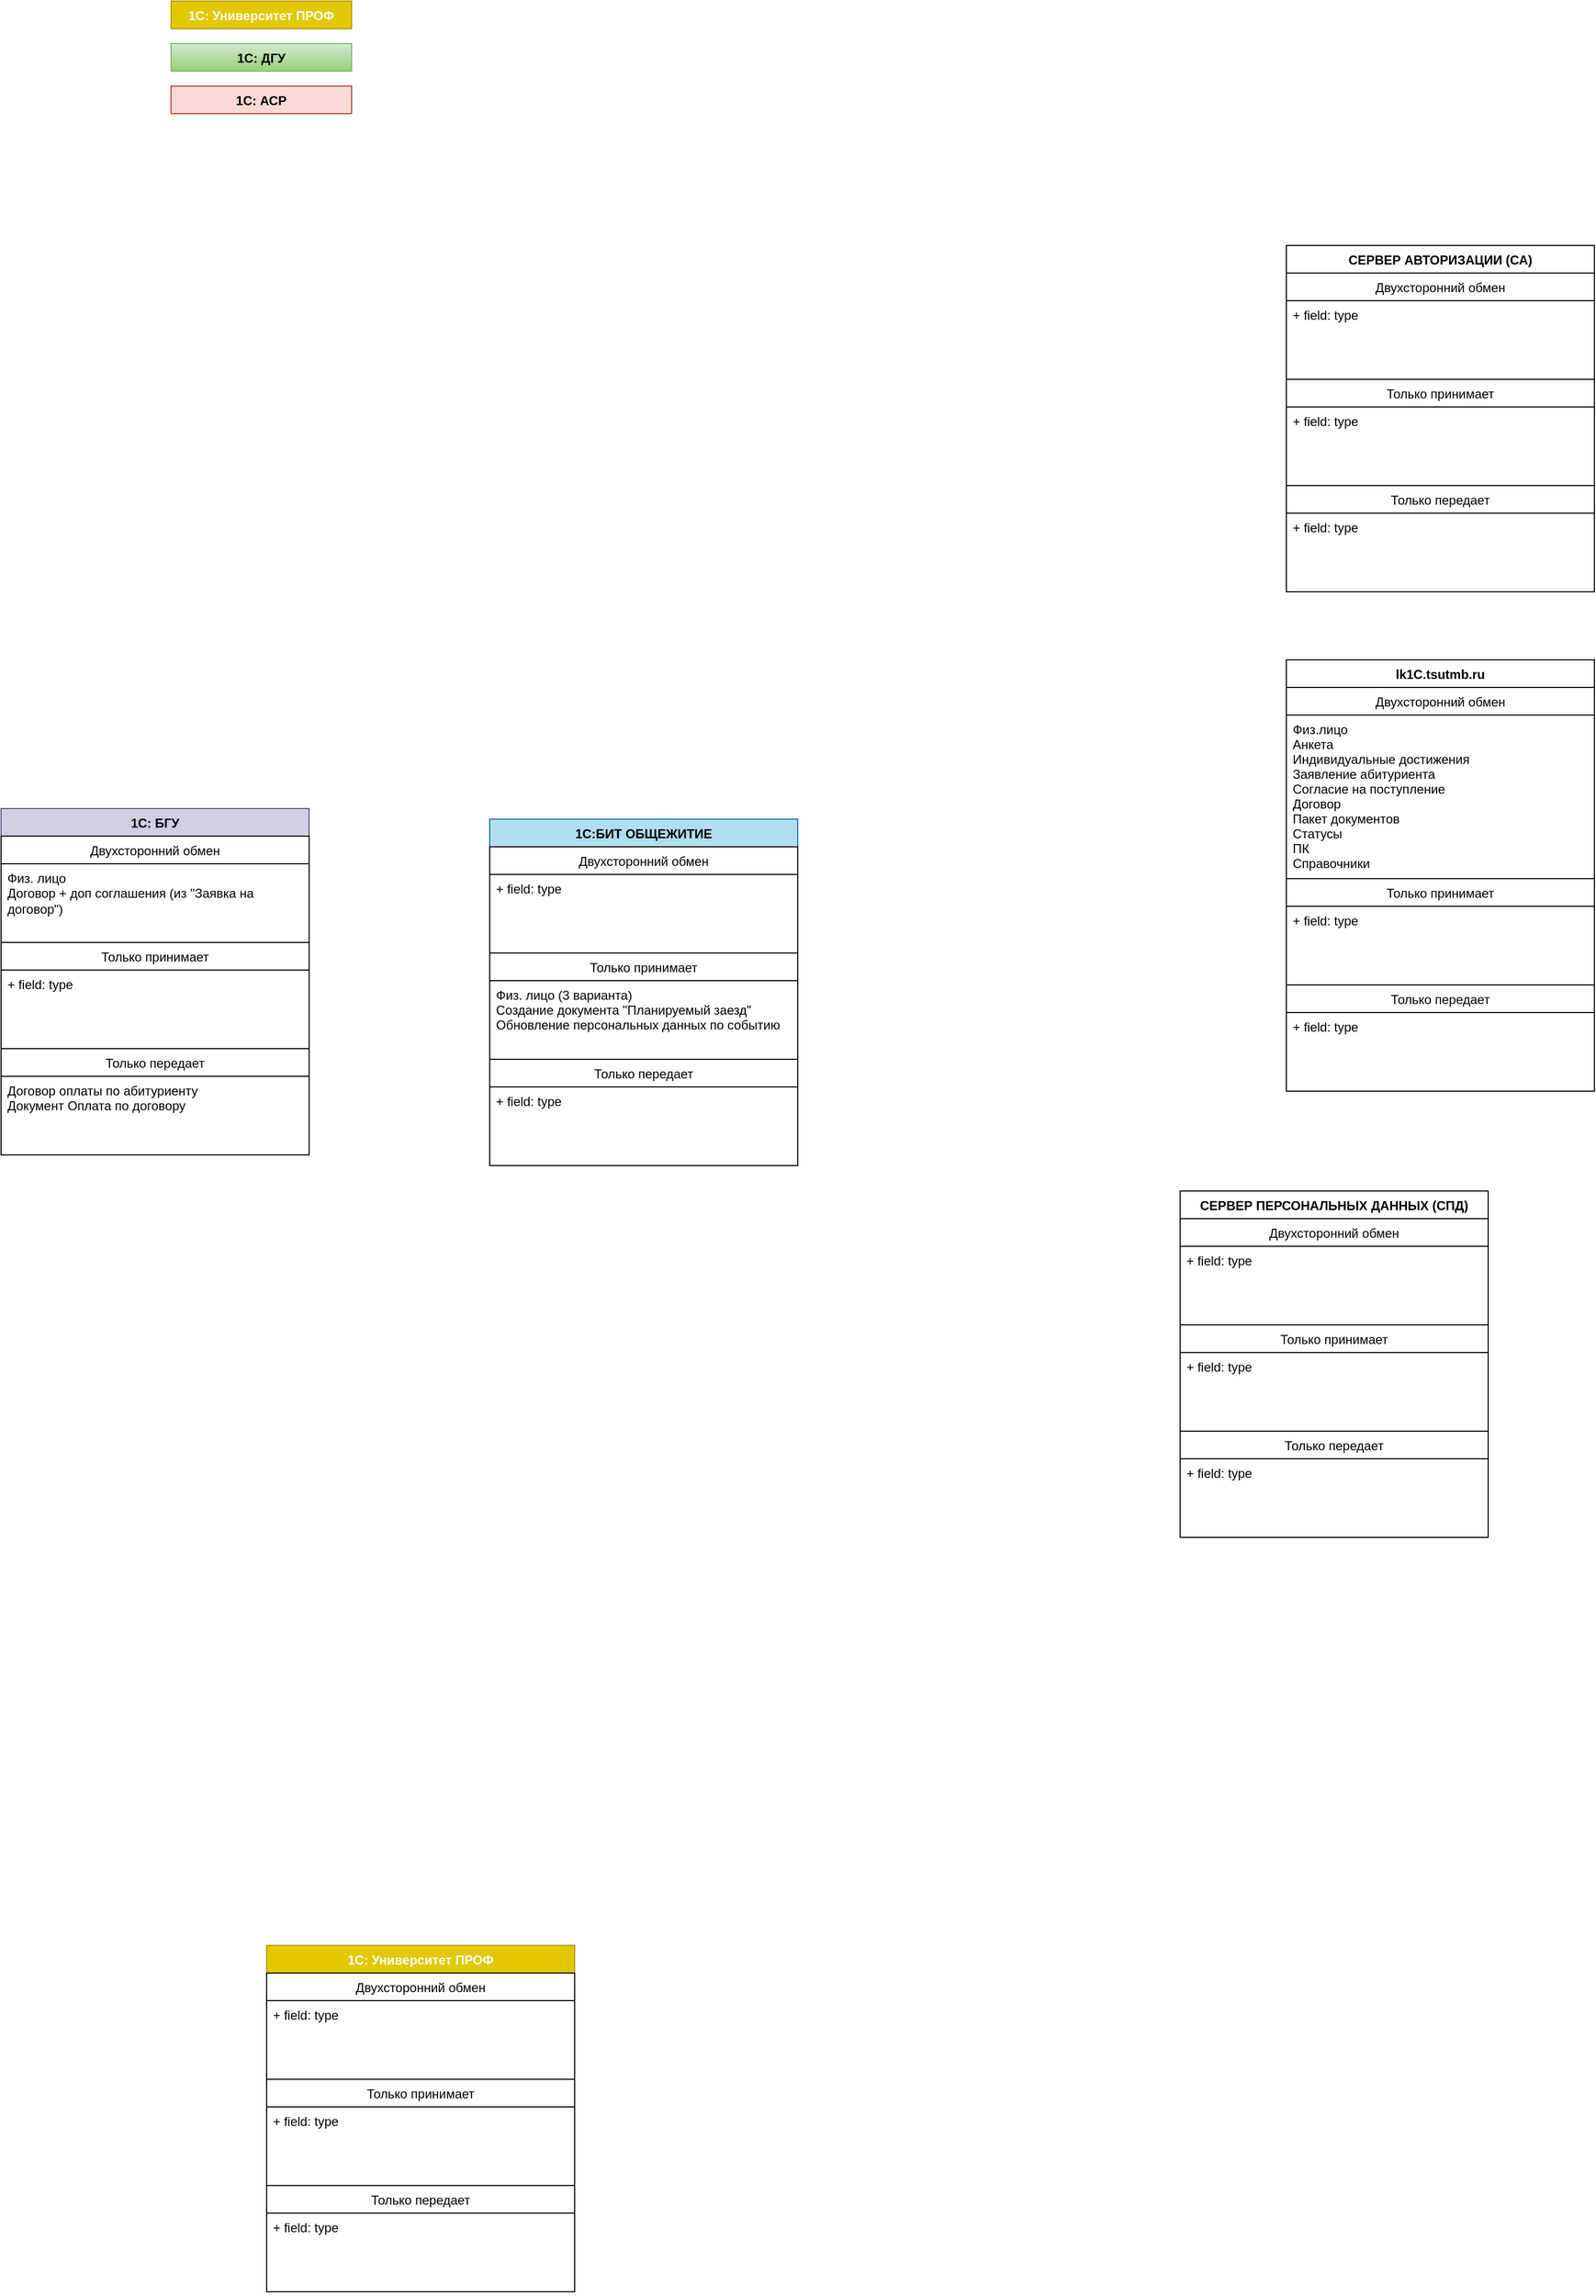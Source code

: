 <mxfile version="13.9.7" type="github"><diagram id="dlPyGVZWOMXmCcsLipJ7" name="Page-1"><mxGraphModel dx="981" dy="548" grid="1" gridSize="10" guides="1" tooltips="1" connect="1" arrows="1" fold="1" page="1" pageScale="1" pageWidth="827" pageHeight="1169" math="0" shadow="0"><root><mxCell id="0"/><mxCell id="1" parent="0"/><mxCell id="0HeMoX-j_anCmpWmwLnt-1" value="1C: Университет ПРОФ" style="swimlane;fontStyle=1;align=center;verticalAlign=top;childLayout=stackLayout;horizontal=1;startSize=26;horizontalStack=0;resizeParent=1;resizeParentMax=0;resizeLast=0;collapsible=1;marginBottom=0;fillColor=#e3c800;strokeColor=#B09500;fontColor=#ffffff;" vertex="1" collapsed="1" parent="1"><mxGeometry x="270" y="20" width="170" height="26" as="geometry"><mxRectangle x="530" y="10" width="290" height="326" as="alternateBounds"/></mxGeometry></mxCell><mxCell id="0HeMoX-j_anCmpWmwLnt-2" value="Двухсторонний обмен" style="swimlane;fontStyle=0;childLayout=stackLayout;horizontal=1;startSize=26;fillColor=none;horizontalStack=0;resizeParent=1;resizeParentMax=0;resizeLast=0;collapsible=1;marginBottom=0;" vertex="1" parent="0HeMoX-j_anCmpWmwLnt-1"><mxGeometry y="26" width="170" height="300" as="geometry"><mxRectangle y="26" width="290" height="26" as="alternateBounds"/></mxGeometry></mxCell><mxCell id="0HeMoX-j_anCmpWmwLnt-3" value="+ field: type" style="text;strokeColor=none;fillColor=none;align=left;verticalAlign=top;spacingLeft=4;spacingRight=4;overflow=hidden;rotatable=0;points=[[0,0.5],[1,0.5]];portConstraint=eastwest;" vertex="1" parent="0HeMoX-j_anCmpWmwLnt-2"><mxGeometry y="26" width="170" height="74" as="geometry"/></mxCell><mxCell id="0HeMoX-j_anCmpWmwLnt-4" value="Только принимает" style="swimlane;fontStyle=0;childLayout=stackLayout;horizontal=1;startSize=26;fillColor=none;horizontalStack=0;resizeParent=1;resizeParentMax=0;resizeLast=0;collapsible=1;marginBottom=0;" vertex="1" parent="0HeMoX-j_anCmpWmwLnt-2"><mxGeometry y="100" width="170" height="200" as="geometry"/></mxCell><mxCell id="0HeMoX-j_anCmpWmwLnt-5" value="+ field: type" style="text;strokeColor=none;fillColor=none;align=left;verticalAlign=top;spacingLeft=4;spacingRight=4;overflow=hidden;rotatable=0;points=[[0,0.5],[1,0.5]];portConstraint=eastwest;" vertex="1" parent="0HeMoX-j_anCmpWmwLnt-4"><mxGeometry y="26" width="170" height="74" as="geometry"/></mxCell><mxCell id="0HeMoX-j_anCmpWmwLnt-6" value="Только передает" style="swimlane;fontStyle=0;childLayout=stackLayout;horizontal=1;startSize=26;fillColor=none;horizontalStack=0;resizeParent=1;resizeParentMax=0;resizeLast=0;collapsible=1;marginBottom=0;" vertex="1" parent="0HeMoX-j_anCmpWmwLnt-4"><mxGeometry y="100" width="170" height="100" as="geometry"/></mxCell><mxCell id="0HeMoX-j_anCmpWmwLnt-7" value="+ field: type" style="text;strokeColor=none;fillColor=none;align=left;verticalAlign=top;spacingLeft=4;spacingRight=4;overflow=hidden;rotatable=0;points=[[0,0.5],[1,0.5]];portConstraint=eastwest;" vertex="1" parent="0HeMoX-j_anCmpWmwLnt-6"><mxGeometry y="26" width="170" height="74" as="geometry"/></mxCell><mxCell id="0HeMoX-j_anCmpWmwLnt-16" value="1С: ДГУ" style="swimlane;fontStyle=1;align=center;verticalAlign=top;childLayout=stackLayout;horizontal=1;startSize=26;horizontalStack=0;resizeParent=1;resizeParentMax=0;resizeLast=0;collapsible=1;marginBottom=0;gradientColor=#97d077;fillColor=#d5e8d4;strokeColor=#82b366;" vertex="1" collapsed="1" parent="1"><mxGeometry x="270" y="60" width="170" height="26" as="geometry"><mxRectangle x="530" y="50" width="290" height="356" as="alternateBounds"/></mxGeometry></mxCell><mxCell id="0HeMoX-j_anCmpWmwLnt-17" value="Двухсторонний обмен" style="swimlane;fontStyle=0;childLayout=stackLayout;horizontal=1;startSize=26;fillColor=none;horizontalStack=0;resizeParent=1;resizeParentMax=0;resizeLast=0;collapsible=1;marginBottom=0;" vertex="1" parent="0HeMoX-j_anCmpWmwLnt-16"><mxGeometry y="26" width="170" height="330" as="geometry"><mxRectangle y="26" width="290" height="26" as="alternateBounds"/></mxGeometry></mxCell><mxCell id="0HeMoX-j_anCmpWmwLnt-18" value="Приказы (подписание согласовани)&#10;Графики&#10;Подписание ЭЦП (Ректор) пакета документа по Образовательной программе &#10;" style="text;strokeColor=none;fillColor=none;align=left;verticalAlign=top;spacingLeft=4;spacingRight=4;overflow=hidden;rotatable=0;points=[[0,0.5],[1,0.5]];portConstraint=eastwest;whiteSpace=wrap;" vertex="1" parent="0HeMoX-j_anCmpWmwLnt-17"><mxGeometry y="26" width="170" height="104" as="geometry"/></mxCell><mxCell id="0HeMoX-j_anCmpWmwLnt-19" value="Только принимает" style="swimlane;fontStyle=0;childLayout=stackLayout;horizontal=1;startSize=26;fillColor=none;horizontalStack=0;resizeParent=1;resizeParentMax=0;resizeLast=0;collapsible=1;marginBottom=0;" vertex="1" parent="0HeMoX-j_anCmpWmwLnt-17"><mxGeometry y="130" width="170" height="200" as="geometry"/></mxCell><mxCell id="0HeMoX-j_anCmpWmwLnt-20" value="Выставление задач для МФЦ(для создания приказов)" style="text;strokeColor=none;fillColor=none;align=left;verticalAlign=top;spacingLeft=4;spacingRight=4;overflow=hidden;rotatable=0;points=[[0,0.5],[1,0.5]];portConstraint=eastwest;whiteSpace=wrap;" vertex="1" parent="0HeMoX-j_anCmpWmwLnt-19"><mxGeometry y="26" width="170" height="74" as="geometry"/></mxCell><mxCell id="0HeMoX-j_anCmpWmwLnt-21" value="Только передает" style="swimlane;fontStyle=0;childLayout=stackLayout;horizontal=1;startSize=26;fillColor=none;horizontalStack=0;resizeParent=1;resizeParentMax=0;resizeLast=0;collapsible=1;marginBottom=0;" vertex="1" parent="0HeMoX-j_anCmpWmwLnt-19"><mxGeometry y="100" width="170" height="100" as="geometry"/></mxCell><mxCell id="0HeMoX-j_anCmpWmwLnt-23" value="1С: БГУ" style="swimlane;fontStyle=1;align=center;verticalAlign=top;childLayout=stackLayout;horizontal=1;startSize=26;horizontalStack=0;resizeParent=1;resizeParentMax=0;resizeLast=0;collapsible=1;marginBottom=0;fillColor=#d0cee2;strokeColor=#56517e;" vertex="1" parent="1"><mxGeometry x="110" y="780" width="290" height="326" as="geometry"><mxRectangle x="110" y="780" width="80" height="26" as="alternateBounds"/></mxGeometry></mxCell><mxCell id="0HeMoX-j_anCmpWmwLnt-24" value="Двухсторонний обмен" style="swimlane;fontStyle=0;childLayout=stackLayout;horizontal=1;startSize=26;fillColor=none;horizontalStack=0;resizeParent=1;resizeParentMax=0;resizeLast=0;collapsible=1;marginBottom=0;" vertex="1" parent="0HeMoX-j_anCmpWmwLnt-23"><mxGeometry y="26" width="290" height="300" as="geometry"><mxRectangle y="26" width="290" height="26" as="alternateBounds"/></mxGeometry></mxCell><mxCell id="0HeMoX-j_anCmpWmwLnt-25" value="Физ. лицо&#10;Договор + доп соглашения (из &quot;Заявка на договор&quot;)&#10;" style="text;strokeColor=none;fillColor=none;align=left;verticalAlign=top;spacingLeft=4;spacingRight=4;overflow=hidden;rotatable=0;points=[[0,0.5],[1,0.5]];portConstraint=eastwest;whiteSpace=wrap;" vertex="1" parent="0HeMoX-j_anCmpWmwLnt-24"><mxGeometry y="26" width="290" height="74" as="geometry"/></mxCell><mxCell id="0HeMoX-j_anCmpWmwLnt-26" value="Только принимает" style="swimlane;fontStyle=0;childLayout=stackLayout;horizontal=1;startSize=26;fillColor=none;horizontalStack=0;resizeParent=1;resizeParentMax=0;resizeLast=0;collapsible=1;marginBottom=0;" vertex="1" parent="0HeMoX-j_anCmpWmwLnt-24"><mxGeometry y="100" width="290" height="200" as="geometry"/></mxCell><mxCell id="0HeMoX-j_anCmpWmwLnt-27" value="+ field: type" style="text;strokeColor=none;fillColor=none;align=left;verticalAlign=top;spacingLeft=4;spacingRight=4;overflow=hidden;rotatable=0;points=[[0,0.5],[1,0.5]];portConstraint=eastwest;" vertex="1" parent="0HeMoX-j_anCmpWmwLnt-26"><mxGeometry y="26" width="290" height="74" as="geometry"/></mxCell><mxCell id="0HeMoX-j_anCmpWmwLnt-28" value="Только передает" style="swimlane;fontStyle=0;childLayout=stackLayout;horizontal=1;startSize=26;fillColor=none;horizontalStack=0;resizeParent=1;resizeParentMax=0;resizeLast=0;collapsible=1;marginBottom=0;" vertex="1" parent="0HeMoX-j_anCmpWmwLnt-26"><mxGeometry y="100" width="290" height="100" as="geometry"/></mxCell><mxCell id="0HeMoX-j_anCmpWmwLnt-29" value="Договор оплаты по абитуриенту&#10;Документ Оплата по договору" style="text;strokeColor=none;fillColor=none;align=left;verticalAlign=top;spacingLeft=4;spacingRight=4;overflow=hidden;rotatable=0;points=[[0,0.5],[1,0.5]];portConstraint=eastwest;" vertex="1" parent="0HeMoX-j_anCmpWmwLnt-28"><mxGeometry y="26" width="290" height="74" as="geometry"/></mxCell><mxCell id="0HeMoX-j_anCmpWmwLnt-30" value="1С: АСР" style="swimlane;fontStyle=1;align=center;verticalAlign=top;childLayout=stackLayout;horizontal=1;startSize=26;horizontalStack=0;resizeParent=1;resizeParentMax=0;resizeLast=0;collapsible=1;marginBottom=0;fillColor=#fad9d5;strokeColor=#ae4132;" vertex="1" collapsed="1" parent="1"><mxGeometry x="270" y="100" width="170" height="26" as="geometry"><mxRectangle x="110" y="390" width="290" height="326" as="alternateBounds"/></mxGeometry></mxCell><mxCell id="0HeMoX-j_anCmpWmwLnt-31" value="Двухсторонний обмен" style="swimlane;fontStyle=0;childLayout=stackLayout;horizontal=1;startSize=26;fillColor=none;horizontalStack=0;resizeParent=1;resizeParentMax=0;resizeLast=0;collapsible=1;marginBottom=0;" vertex="1" parent="0HeMoX-j_anCmpWmwLnt-30"><mxGeometry y="26" width="170" height="300" as="geometry"><mxRectangle y="26" width="290" height="26" as="alternateBounds"/></mxGeometry></mxCell><mxCell id="0HeMoX-j_anCmpWmwLnt-32" value="+ field: type" style="text;strokeColor=none;fillColor=none;align=left;verticalAlign=top;spacingLeft=4;spacingRight=4;overflow=hidden;rotatable=0;points=[[0,0.5],[1,0.5]];portConstraint=eastwest;" vertex="1" parent="0HeMoX-j_anCmpWmwLnt-31"><mxGeometry y="26" width="170" height="74" as="geometry"/></mxCell><mxCell id="0HeMoX-j_anCmpWmwLnt-33" value="Только принимает" style="swimlane;fontStyle=0;childLayout=stackLayout;horizontal=1;startSize=26;fillColor=none;horizontalStack=0;resizeParent=1;resizeParentMax=0;resizeLast=0;collapsible=1;marginBottom=0;" vertex="1" parent="0HeMoX-j_anCmpWmwLnt-31"><mxGeometry y="100" width="170" height="200" as="geometry"/></mxCell><mxCell id="0HeMoX-j_anCmpWmwLnt-34" value="+ field: type" style="text;strokeColor=none;fillColor=none;align=left;verticalAlign=top;spacingLeft=4;spacingRight=4;overflow=hidden;rotatable=0;points=[[0,0.5],[1,0.5]];portConstraint=eastwest;" vertex="1" parent="0HeMoX-j_anCmpWmwLnt-33"><mxGeometry y="26" width="170" height="74" as="geometry"/></mxCell><mxCell id="0HeMoX-j_anCmpWmwLnt-35" value="Только передает" style="swimlane;fontStyle=0;childLayout=stackLayout;horizontal=1;startSize=26;fillColor=none;horizontalStack=0;resizeParent=1;resizeParentMax=0;resizeLast=0;collapsible=1;marginBottom=0;" vertex="1" parent="0HeMoX-j_anCmpWmwLnt-33"><mxGeometry y="100" width="170" height="100" as="geometry"/></mxCell><mxCell id="0HeMoX-j_anCmpWmwLnt-36" value="+ field: type" style="text;strokeColor=none;fillColor=none;align=left;verticalAlign=top;spacingLeft=4;spacingRight=4;overflow=hidden;rotatable=0;points=[[0,0.5],[1,0.5]];portConstraint=eastwest;" vertex="1" parent="0HeMoX-j_anCmpWmwLnt-35"><mxGeometry y="26" width="170" height="74" as="geometry"/></mxCell><mxCell id="0HeMoX-j_anCmpWmwLnt-37" value="1С:БИТ ОБЩЕЖИТИЕ" style="swimlane;fontStyle=1;align=center;verticalAlign=top;childLayout=stackLayout;horizontal=1;startSize=26;horizontalStack=0;resizeParent=1;resizeParentMax=0;resizeLast=0;collapsible=1;marginBottom=0;swimlaneFillColor=#ffffff;fillColor=#b1ddf0;strokeColor=#10739e;" vertex="1" parent="1"><mxGeometry x="570" y="790" width="290" height="326" as="geometry"><mxRectangle x="690" y="790" width="160" height="26" as="alternateBounds"/></mxGeometry></mxCell><mxCell id="0HeMoX-j_anCmpWmwLnt-38" value="Двухсторонний обмен" style="swimlane;fontStyle=0;childLayout=stackLayout;horizontal=1;startSize=26;fillColor=none;horizontalStack=0;resizeParent=1;resizeParentMax=0;resizeLast=0;collapsible=1;marginBottom=0;" vertex="1" parent="0HeMoX-j_anCmpWmwLnt-37"><mxGeometry y="26" width="290" height="300" as="geometry"><mxRectangle y="26" width="290" height="26" as="alternateBounds"/></mxGeometry></mxCell><mxCell id="0HeMoX-j_anCmpWmwLnt-39" value="+ field: type" style="text;strokeColor=none;fillColor=none;align=left;verticalAlign=top;spacingLeft=4;spacingRight=4;overflow=hidden;rotatable=0;points=[[0,0.5],[1,0.5]];portConstraint=eastwest;" vertex="1" parent="0HeMoX-j_anCmpWmwLnt-38"><mxGeometry y="26" width="290" height="74" as="geometry"/></mxCell><mxCell id="0HeMoX-j_anCmpWmwLnt-40" value="Только принимает" style="swimlane;fontStyle=0;childLayout=stackLayout;horizontal=1;startSize=26;fillColor=none;horizontalStack=0;resizeParent=1;resizeParentMax=0;resizeLast=0;collapsible=1;marginBottom=0;" vertex="1" parent="0HeMoX-j_anCmpWmwLnt-38"><mxGeometry y="100" width="290" height="200" as="geometry"/></mxCell><mxCell id="0HeMoX-j_anCmpWmwLnt-41" value="Физ. лицо (3 варианта)&#10;Создание документа &quot;Планируемый заезд&quot;&#10;Обновление персональных данных по событию&#10;" style="text;strokeColor=none;fillColor=none;align=left;verticalAlign=top;spacingLeft=4;spacingRight=4;overflow=hidden;rotatable=0;points=[[0,0.5],[1,0.5]];portConstraint=eastwest;" vertex="1" parent="0HeMoX-j_anCmpWmwLnt-40"><mxGeometry y="26" width="290" height="74" as="geometry"/></mxCell><mxCell id="0HeMoX-j_anCmpWmwLnt-42" value="Только передает" style="swimlane;fontStyle=0;childLayout=stackLayout;horizontal=1;startSize=26;fillColor=none;horizontalStack=0;resizeParent=1;resizeParentMax=0;resizeLast=0;collapsible=1;marginBottom=0;" vertex="1" parent="0HeMoX-j_anCmpWmwLnt-40"><mxGeometry y="100" width="290" height="100" as="geometry"/></mxCell><mxCell id="0HeMoX-j_anCmpWmwLnt-43" value="+ field: type" style="text;strokeColor=none;fillColor=none;align=left;verticalAlign=top;spacingLeft=4;spacingRight=4;overflow=hidden;rotatable=0;points=[[0,0.5],[1,0.5]];portConstraint=eastwest;" vertex="1" parent="0HeMoX-j_anCmpWmwLnt-42"><mxGeometry y="26" width="290" height="74" as="geometry"/></mxCell><mxCell id="0HeMoX-j_anCmpWmwLnt-44" value="СЕРВЕР АВТОРИЗАЦИИ (СА)" style="swimlane;fontStyle=1;align=center;verticalAlign=top;childLayout=stackLayout;horizontal=1;startSize=26;horizontalStack=0;resizeParent=1;resizeParentMax=0;resizeLast=0;collapsible=1;marginBottom=0;" vertex="1" parent="1"><mxGeometry x="1320" y="250" width="290" height="326" as="geometry"><mxRectangle x="1320" y="250" width="210" height="26" as="alternateBounds"/></mxGeometry></mxCell><mxCell id="0HeMoX-j_anCmpWmwLnt-45" value="Двухсторонний обмен" style="swimlane;fontStyle=0;childLayout=stackLayout;horizontal=1;startSize=26;fillColor=none;horizontalStack=0;resizeParent=1;resizeParentMax=0;resizeLast=0;collapsible=1;marginBottom=0;" vertex="1" parent="0HeMoX-j_anCmpWmwLnt-44"><mxGeometry y="26" width="290" height="300" as="geometry"><mxRectangle y="26" width="290" height="26" as="alternateBounds"/></mxGeometry></mxCell><mxCell id="0HeMoX-j_anCmpWmwLnt-67" value="+ field: type" style="text;strokeColor=none;fillColor=none;align=left;verticalAlign=top;spacingLeft=4;spacingRight=4;overflow=hidden;rotatable=0;points=[[0,0.5],[1,0.5]];portConstraint=eastwest;" vertex="1" parent="0HeMoX-j_anCmpWmwLnt-45"><mxGeometry y="26" width="290" height="74" as="geometry"/></mxCell><mxCell id="0HeMoX-j_anCmpWmwLnt-47" value="Только принимает" style="swimlane;fontStyle=0;childLayout=stackLayout;horizontal=1;startSize=26;fillColor=none;horizontalStack=0;resizeParent=1;resizeParentMax=0;resizeLast=0;collapsible=1;marginBottom=0;" vertex="1" parent="0HeMoX-j_anCmpWmwLnt-45"><mxGeometry y="100" width="290" height="200" as="geometry"><mxRectangle y="26" width="290" height="26" as="alternateBounds"/></mxGeometry></mxCell><mxCell id="0HeMoX-j_anCmpWmwLnt-48" value="+ field: type" style="text;strokeColor=none;fillColor=none;align=left;verticalAlign=top;spacingLeft=4;spacingRight=4;overflow=hidden;rotatable=0;points=[[0,0.5],[1,0.5]];portConstraint=eastwest;" vertex="1" parent="0HeMoX-j_anCmpWmwLnt-47"><mxGeometry y="26" width="290" height="74" as="geometry"/></mxCell><mxCell id="0HeMoX-j_anCmpWmwLnt-49" value="Только передает" style="swimlane;fontStyle=0;childLayout=stackLayout;horizontal=1;startSize=26;fillColor=none;horizontalStack=0;resizeParent=1;resizeParentMax=0;resizeLast=0;collapsible=1;marginBottom=0;" vertex="1" parent="0HeMoX-j_anCmpWmwLnt-47"><mxGeometry y="100" width="290" height="100" as="geometry"/></mxCell><mxCell id="0HeMoX-j_anCmpWmwLnt-50" value="+ field: type" style="text;strokeColor=none;fillColor=none;align=left;verticalAlign=top;spacingLeft=4;spacingRight=4;overflow=hidden;rotatable=0;points=[[0,0.5],[1,0.5]];portConstraint=eastwest;" vertex="1" parent="0HeMoX-j_anCmpWmwLnt-49"><mxGeometry y="26" width="290" height="74" as="geometry"/></mxCell><mxCell id="0HeMoX-j_anCmpWmwLnt-51" value="СЕРВЕР ПЕРСОНАЛЬНЫХ ДАННЫХ (СПД)" style="swimlane;fontStyle=1;align=center;verticalAlign=top;childLayout=stackLayout;horizontal=1;startSize=26;horizontalStack=0;resizeParent=1;resizeParentMax=0;resizeLast=0;collapsible=1;marginBottom=0;" vertex="1" parent="1"><mxGeometry x="1220" y="1140" width="290" height="326" as="geometry"/></mxCell><mxCell id="0HeMoX-j_anCmpWmwLnt-52" value="Двухсторонний обмен" style="swimlane;fontStyle=0;childLayout=stackLayout;horizontal=1;startSize=26;fillColor=none;horizontalStack=0;resizeParent=1;resizeParentMax=0;resizeLast=0;collapsible=1;marginBottom=0;" vertex="1" parent="0HeMoX-j_anCmpWmwLnt-51"><mxGeometry y="26" width="290" height="300" as="geometry"><mxRectangle y="26" width="290" height="26" as="alternateBounds"/></mxGeometry></mxCell><mxCell id="0HeMoX-j_anCmpWmwLnt-53" value="+ field: type" style="text;strokeColor=none;fillColor=none;align=left;verticalAlign=top;spacingLeft=4;spacingRight=4;overflow=hidden;rotatable=0;points=[[0,0.5],[1,0.5]];portConstraint=eastwest;" vertex="1" parent="0HeMoX-j_anCmpWmwLnt-52"><mxGeometry y="26" width="290" height="74" as="geometry"/></mxCell><mxCell id="0HeMoX-j_anCmpWmwLnt-54" value="Только принимает" style="swimlane;fontStyle=0;childLayout=stackLayout;horizontal=1;startSize=26;fillColor=none;horizontalStack=0;resizeParent=1;resizeParentMax=0;resizeLast=0;collapsible=1;marginBottom=0;" vertex="1" parent="0HeMoX-j_anCmpWmwLnt-52"><mxGeometry y="100" width="290" height="200" as="geometry"/></mxCell><mxCell id="0HeMoX-j_anCmpWmwLnt-55" value="+ field: type" style="text;strokeColor=none;fillColor=none;align=left;verticalAlign=top;spacingLeft=4;spacingRight=4;overflow=hidden;rotatable=0;points=[[0,0.5],[1,0.5]];portConstraint=eastwest;" vertex="1" parent="0HeMoX-j_anCmpWmwLnt-54"><mxGeometry y="26" width="290" height="74" as="geometry"/></mxCell><mxCell id="0HeMoX-j_anCmpWmwLnt-56" value="Только передает" style="swimlane;fontStyle=0;childLayout=stackLayout;horizontal=1;startSize=26;fillColor=none;horizontalStack=0;resizeParent=1;resizeParentMax=0;resizeLast=0;collapsible=1;marginBottom=0;" vertex="1" parent="0HeMoX-j_anCmpWmwLnt-54"><mxGeometry y="100" width="290" height="100" as="geometry"/></mxCell><mxCell id="0HeMoX-j_anCmpWmwLnt-57" value="+ field: type" style="text;strokeColor=none;fillColor=none;align=left;verticalAlign=top;spacingLeft=4;spacingRight=4;overflow=hidden;rotatable=0;points=[[0,0.5],[1,0.5]];portConstraint=eastwest;" vertex="1" parent="0HeMoX-j_anCmpWmwLnt-56"><mxGeometry y="26" width="290" height="74" as="geometry"/></mxCell><mxCell id="0HeMoX-j_anCmpWmwLnt-58" value="lk1C.tsutmb.ru" style="swimlane;fontStyle=1;align=center;verticalAlign=top;childLayout=stackLayout;horizontal=1;startSize=26;horizontalStack=0;resizeParent=1;resizeParentMax=0;resizeLast=0;collapsible=1;marginBottom=0;" vertex="1" parent="1"><mxGeometry x="1320" y="640" width="290" height="406" as="geometry"><mxRectangle x="1320" y="640" width="120" height="26" as="alternateBounds"/></mxGeometry></mxCell><mxCell id="0HeMoX-j_anCmpWmwLnt-59" value="Двухсторонний обмен" style="swimlane;fontStyle=0;childLayout=stackLayout;horizontal=1;startSize=26;fillColor=none;horizontalStack=0;resizeParent=1;resizeParentMax=0;resizeLast=0;collapsible=1;marginBottom=0;" vertex="1" parent="0HeMoX-j_anCmpWmwLnt-58"><mxGeometry y="26" width="290" height="380" as="geometry"><mxRectangle y="26" width="290" height="26" as="alternateBounds"/></mxGeometry></mxCell><mxCell id="0HeMoX-j_anCmpWmwLnt-60" value="Физ.лицо&#10;Анкета&#10;Индивидуальные достижения&#10;Заявление абитуриента&#10;Согласие на поступление&#10;Договор&#10;Пакет документов&#10;Статусы&#10;ПК&#10;Справочники&#10;" style="text;strokeColor=none;fillColor=none;align=left;verticalAlign=top;spacingLeft=4;spacingRight=4;overflow=hidden;rotatable=0;points=[[0,0.5],[1,0.5]];portConstraint=eastwest;" vertex="1" parent="0HeMoX-j_anCmpWmwLnt-59"><mxGeometry y="26" width="290" height="154" as="geometry"/></mxCell><mxCell id="0HeMoX-j_anCmpWmwLnt-61" value="Только принимает" style="swimlane;fontStyle=0;childLayout=stackLayout;horizontal=1;startSize=26;fillColor=none;horizontalStack=0;resizeParent=1;resizeParentMax=0;resizeLast=0;collapsible=1;marginBottom=0;" vertex="1" parent="0HeMoX-j_anCmpWmwLnt-59"><mxGeometry y="180" width="290" height="200" as="geometry"/></mxCell><mxCell id="0HeMoX-j_anCmpWmwLnt-62" value="+ field: type" style="text;strokeColor=none;fillColor=none;align=left;verticalAlign=top;spacingLeft=4;spacingRight=4;overflow=hidden;rotatable=0;points=[[0,0.5],[1,0.5]];portConstraint=eastwest;" vertex="1" parent="0HeMoX-j_anCmpWmwLnt-61"><mxGeometry y="26" width="290" height="74" as="geometry"/></mxCell><mxCell id="0HeMoX-j_anCmpWmwLnt-63" value="Только передает" style="swimlane;fontStyle=0;childLayout=stackLayout;horizontal=1;startSize=26;fillColor=none;horizontalStack=0;resizeParent=1;resizeParentMax=0;resizeLast=0;collapsible=1;marginBottom=0;" vertex="1" parent="0HeMoX-j_anCmpWmwLnt-61"><mxGeometry y="100" width="290" height="100" as="geometry"/></mxCell><mxCell id="0HeMoX-j_anCmpWmwLnt-64" value="+ field: type" style="text;strokeColor=none;fillColor=none;align=left;verticalAlign=top;spacingLeft=4;spacingRight=4;overflow=hidden;rotatable=0;points=[[0,0.5],[1,0.5]];portConstraint=eastwest;" vertex="1" parent="0HeMoX-j_anCmpWmwLnt-63"><mxGeometry y="26" width="290" height="74" as="geometry"/></mxCell><mxCell id="0HeMoX-j_anCmpWmwLnt-83" value="1C: Университет ПРОФ" style="swimlane;fontStyle=1;align=center;verticalAlign=top;childLayout=stackLayout;horizontal=1;startSize=26;horizontalStack=0;resizeParent=1;resizeParentMax=0;resizeLast=0;collapsible=1;marginBottom=0;fillColor=#e3c800;strokeColor=#B09500;fontColor=#ffffff;" vertex="1" parent="1"><mxGeometry x="360" y="1850" width="290" height="326" as="geometry"/></mxCell><mxCell id="0HeMoX-j_anCmpWmwLnt-84" value="Двухсторонний обмен" style="swimlane;fontStyle=0;childLayout=stackLayout;horizontal=1;startSize=26;fillColor=none;horizontalStack=0;resizeParent=1;resizeParentMax=0;resizeLast=0;collapsible=1;marginBottom=0;" vertex="1" parent="0HeMoX-j_anCmpWmwLnt-83"><mxGeometry y="26" width="290" height="300" as="geometry"><mxRectangle y="26" width="290" height="26" as="alternateBounds"/></mxGeometry></mxCell><mxCell id="0HeMoX-j_anCmpWmwLnt-85" value="+ field: type" style="text;strokeColor=none;fillColor=none;align=left;verticalAlign=top;spacingLeft=4;spacingRight=4;overflow=hidden;rotatable=0;points=[[0,0.5],[1,0.5]];portConstraint=eastwest;" vertex="1" parent="0HeMoX-j_anCmpWmwLnt-84"><mxGeometry y="26" width="290" height="74" as="geometry"/></mxCell><mxCell id="0HeMoX-j_anCmpWmwLnt-86" value="Только принимает" style="swimlane;fontStyle=0;childLayout=stackLayout;horizontal=1;startSize=26;fillColor=none;horizontalStack=0;resizeParent=1;resizeParentMax=0;resizeLast=0;collapsible=1;marginBottom=0;" vertex="1" parent="0HeMoX-j_anCmpWmwLnt-84"><mxGeometry y="100" width="290" height="200" as="geometry"/></mxCell><mxCell id="0HeMoX-j_anCmpWmwLnt-87" value="+ field: type" style="text;strokeColor=none;fillColor=none;align=left;verticalAlign=top;spacingLeft=4;spacingRight=4;overflow=hidden;rotatable=0;points=[[0,0.5],[1,0.5]];portConstraint=eastwest;" vertex="1" parent="0HeMoX-j_anCmpWmwLnt-86"><mxGeometry y="26" width="290" height="74" as="geometry"/></mxCell><mxCell id="0HeMoX-j_anCmpWmwLnt-88" value="Только передает" style="swimlane;fontStyle=0;childLayout=stackLayout;horizontal=1;startSize=26;fillColor=none;horizontalStack=0;resizeParent=1;resizeParentMax=0;resizeLast=0;collapsible=1;marginBottom=0;" vertex="1" parent="0HeMoX-j_anCmpWmwLnt-86"><mxGeometry y="100" width="290" height="100" as="geometry"><mxRectangle y="100" width="290" height="26" as="alternateBounds"/></mxGeometry></mxCell><mxCell id="0HeMoX-j_anCmpWmwLnt-89" value="+ field: type" style="text;strokeColor=none;fillColor=none;align=left;verticalAlign=top;spacingLeft=4;spacingRight=4;overflow=hidden;rotatable=0;points=[[0,0.5],[1,0.5]];portConstraint=eastwest;" vertex="1" parent="0HeMoX-j_anCmpWmwLnt-88"><mxGeometry y="26" width="290" height="74" as="geometry"/></mxCell></root></mxGraphModel></diagram></mxfile>